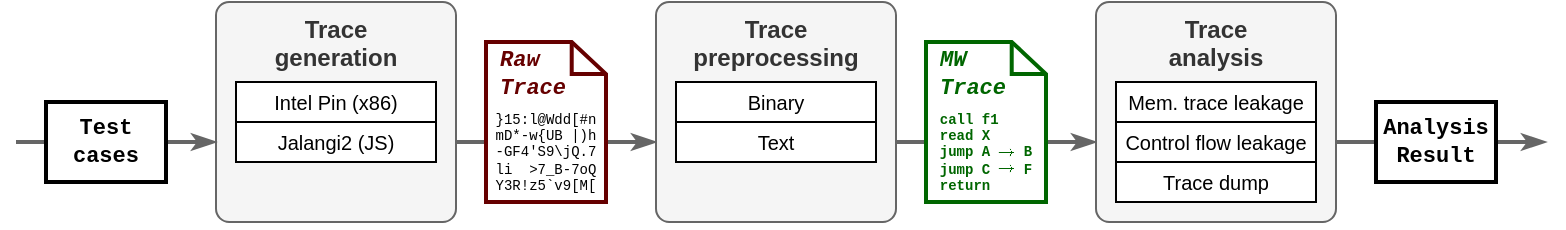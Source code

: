 <mxfile version="20.5.1" type="device"><diagram id="njR5VGmH7m26iMNVlvzi" name="Page-1"><mxGraphModel dx="982" dy="504" grid="1" gridSize="10" guides="1" tooltips="1" connect="1" arrows="1" fold="1" page="1" pageScale="1" pageWidth="850" pageHeight="1100" math="1" shadow="0"><root><mxCell id="0"/><mxCell id="1" parent="0"/><mxCell id="cGA-qg8AFvrye9jPDA4D-9" value="" style="endArrow=classicThin;html=1;rounded=0;fontFamily=Courier New;fontSize=7;fontColor=#006600;strokeWidth=2;endFill=1;fillColor=#f5f5f5;strokeColor=#666666;" edge="1" parent="1"><mxGeometry width="50" height="50" relative="1" as="geometry"><mxPoint x="675" y="180" as="sourcePoint"/><mxPoint x="785" y="180" as="targetPoint"/></mxGeometry></mxCell><mxCell id="2MPfS68vbEceInmfgdpP-9" value="" style="endArrow=classicThin;html=1;rounded=0;fontFamily=Courier New;fontSize=7;fontColor=#006600;strokeWidth=2;endFill=1;fillColor=#f5f5f5;strokeColor=#666666;" parent="1" edge="1"><mxGeometry width="50" height="50" relative="1" as="geometry"><mxPoint x="460" y="180" as="sourcePoint"/><mxPoint x="560" y="180" as="targetPoint"/></mxGeometry></mxCell><mxCell id="2MPfS68vbEceInmfgdpP-8" value="" style="endArrow=classicThin;html=1;rounded=0;fontFamily=Courier New;fontSize=7;fontColor=#006600;strokeWidth=2;endFill=1;fillColor=#f5f5f5;strokeColor=#666666;" parent="1" edge="1"><mxGeometry width="50" height="50" relative="1" as="geometry"><mxPoint x="240" y="180" as="sourcePoint"/><mxPoint x="340" y="180" as="targetPoint"/></mxGeometry></mxCell><mxCell id="2MPfS68vbEceInmfgdpP-1" value="&lt;div&gt;Trace&lt;/div&gt;&lt;div&gt;generation&lt;/div&gt;" style="rounded=1;whiteSpace=wrap;html=1;fontStyle=1;fillColor=#f5f5f5;fontColor=#333333;strokeColor=#666666;verticalAlign=top;arcSize=6;" parent="1" vertex="1"><mxGeometry x="120" y="110" width="120" height="110" as="geometry"/></mxCell><mxCell id="2MPfS68vbEceInmfgdpP-2" value="&lt;div&gt;Trace&lt;/div&gt;&lt;div&gt;preprocessing&lt;/div&gt;" style="rounded=1;whiteSpace=wrap;html=1;fontStyle=1;fillColor=#f5f5f5;fontColor=#333333;strokeColor=#666666;verticalAlign=top;arcSize=6;" parent="1" vertex="1"><mxGeometry x="340" y="110" width="120" height="110" as="geometry"/></mxCell><mxCell id="2MPfS68vbEceInmfgdpP-3" value="&lt;div&gt;Trace&lt;/div&gt;&lt;div&gt;analysis&lt;br&gt;&lt;/div&gt;" style="rounded=1;whiteSpace=wrap;html=1;fontStyle=1;fillColor=#f5f5f5;fontColor=#333333;strokeColor=#666666;verticalAlign=top;arcSize=6;" parent="1" vertex="1"><mxGeometry x="560" y="110" width="120" height="110" as="geometry"/></mxCell><mxCell id="2MPfS68vbEceInmfgdpP-4" value="" style="html=1;verticalLabelPosition=bottom;align=center;labelBackgroundColor=#ffffff;verticalAlign=top;strokeWidth=2;shadow=0;dashed=0;shape=mxgraph.ios7.icons.document;fillColor=default;strokeColor=#660000;" parent="1" vertex="1"><mxGeometry x="255" y="130" width="60" height="80" as="geometry"/></mxCell><mxCell id="2MPfS68vbEceInmfgdpP-5" value="}15:l@Wdd[#n&lt;br&gt;mD*-w{UB |)h&lt;br&gt;-GF4'S9\jQ.7&lt;br&gt;li&amp;nbsp; &amp;gt;7_B-7oQ&lt;br&gt;Y3R!z5`v9[M[" style="text;html=1;strokeColor=none;fillColor=none;align=center;verticalAlign=middle;whiteSpace=wrap;rounded=0;fontFamily=Courier New;fontSize=7;" parent="1" vertex="1"><mxGeometry x="255" y="160" width="60" height="50" as="geometry"/></mxCell><mxCell id="2MPfS68vbEceInmfgdpP-6" value="" style="html=1;verticalLabelPosition=bottom;align=center;labelBackgroundColor=#ffffff;verticalAlign=top;strokeWidth=2;shadow=0;dashed=0;shape=mxgraph.ios7.icons.document;fillColor=default;strokeColor=#006600;" parent="1" vertex="1"><mxGeometry x="475" y="130" width="60" height="80" as="geometry"/></mxCell><mxCell id="2MPfS68vbEceInmfgdpP-7" value="&lt;div align=&quot;left&quot;&gt;call f1&lt;/div&gt;&lt;div align=&quot;left&quot;&gt;read X&lt;/div&gt;&lt;div align=&quot;left&quot;&gt;jump A \(\rightarrow\) B&lt;/div&gt;&lt;div align=&quot;left&quot;&gt;jump C \(\rightarrow\) F&lt;br&gt;&lt;/div&gt;&lt;div align=&quot;left&quot;&gt;return&lt;/div&gt;" style="text;html=1;strokeColor=none;fillColor=none;align=center;verticalAlign=middle;whiteSpace=wrap;rounded=0;fontFamily=Courier New;fontSize=7;fontColor=#006600;fontStyle=1" parent="1" vertex="1"><mxGeometry x="475" y="160" width="60" height="50" as="geometry"/></mxCell><mxCell id="2MPfS68vbEceInmfgdpP-10" value="&lt;div&gt;Raw&lt;/div&gt;&lt;div&gt;Trace&lt;br&gt;&lt;/div&gt;" style="text;html=1;strokeColor=none;fillColor=none;align=left;verticalAlign=middle;whiteSpace=wrap;rounded=0;fontFamily=Courier New;fontSize=11;fontColor=#660000;fontStyle=3" parent="1" vertex="1"><mxGeometry x="260" y="136" width="30" height="20" as="geometry"/></mxCell><mxCell id="2MPfS68vbEceInmfgdpP-11" value="&lt;div&gt;MW&lt;br&gt;&lt;/div&gt;&lt;div&gt;Trace&lt;/div&gt;" style="text;html=1;strokeColor=none;fillColor=none;align=left;verticalAlign=middle;whiteSpace=wrap;rounded=0;fontFamily=Courier New;fontSize=11;fontColor=#006600;fontStyle=3" parent="1" vertex="1"><mxGeometry x="480" y="136" width="30" height="20" as="geometry"/></mxCell><mxCell id="T7eK5TDZ4MoY7SDHN-BZ-3" value="Binary" style="rounded=0;whiteSpace=wrap;html=1;fontSize=10;" parent="1" vertex="1"><mxGeometry x="350" y="150" width="100" height="20" as="geometry"/></mxCell><mxCell id="T7eK5TDZ4MoY7SDHN-BZ-4" value="Text" style="rounded=0;whiteSpace=wrap;html=1;fontSize=10;fontStyle=0;" parent="1" vertex="1"><mxGeometry x="350" y="170" width="100" height="20" as="geometry"/></mxCell><mxCell id="T7eK5TDZ4MoY7SDHN-BZ-1" value="Intel Pin (x86)" style="rounded=0;whiteSpace=wrap;html=1;fontSize=10;" parent="1" vertex="1"><mxGeometry x="130" y="150" width="100" height="20" as="geometry"/></mxCell><mxCell id="T7eK5TDZ4MoY7SDHN-BZ-2" value="Jalangi2 (JS)" style="rounded=0;whiteSpace=wrap;html=1;fontSize=10;fontStyle=0;" parent="1" vertex="1"><mxGeometry x="130" y="170" width="100" height="20" as="geometry"/></mxCell><mxCell id="cGA-qg8AFvrye9jPDA4D-2" value="Mem. trace leakage" style="rounded=0;whiteSpace=wrap;html=1;fontSize=10;" vertex="1" parent="1"><mxGeometry x="570" y="150" width="100" height="20" as="geometry"/></mxCell><mxCell id="cGA-qg8AFvrye9jPDA4D-4" value="Control flow leakage" style="rounded=0;whiteSpace=wrap;html=1;fontSize=10;" vertex="1" parent="1"><mxGeometry x="570" y="170" width="100" height="20" as="geometry"/></mxCell><mxCell id="cGA-qg8AFvrye9jPDA4D-5" value="Trace dump" style="rounded=0;whiteSpace=wrap;html=1;fontSize=10;" vertex="1" parent="1"><mxGeometry x="570" y="190" width="100" height="20" as="geometry"/></mxCell><mxCell id="cGA-qg8AFvrye9jPDA4D-7" value="" style="endArrow=classicThin;html=1;rounded=0;fontFamily=Courier New;fontSize=7;fontColor=#006600;strokeWidth=2;endFill=1;fillColor=#f5f5f5;strokeColor=#666666;" edge="1" parent="1"><mxGeometry width="50" height="50" relative="1" as="geometry"><mxPoint x="20" y="180" as="sourcePoint"/><mxPoint x="120" y="180" as="targetPoint"/></mxGeometry></mxCell><mxCell id="cGA-qg8AFvrye9jPDA4D-6" value="Test cases" style="rounded=0;whiteSpace=wrap;html=1;fontSize=11;strokeWidth=2;fontFamily=Courier New;fontStyle=1" vertex="1" parent="1"><mxGeometry x="35" y="160" width="60" height="40" as="geometry"/></mxCell><mxCell id="cGA-qg8AFvrye9jPDA4D-8" value="&lt;div&gt;Analysis&lt;/div&gt;&lt;div&gt;Result&lt;br&gt;&lt;/div&gt;" style="rounded=0;whiteSpace=wrap;html=1;fontSize=11;strokeWidth=2;fontFamily=Courier New;fontStyle=1" vertex="1" parent="1"><mxGeometry x="700" y="160" width="60" height="40" as="geometry"/></mxCell></root></mxGraphModel></diagram></mxfile>